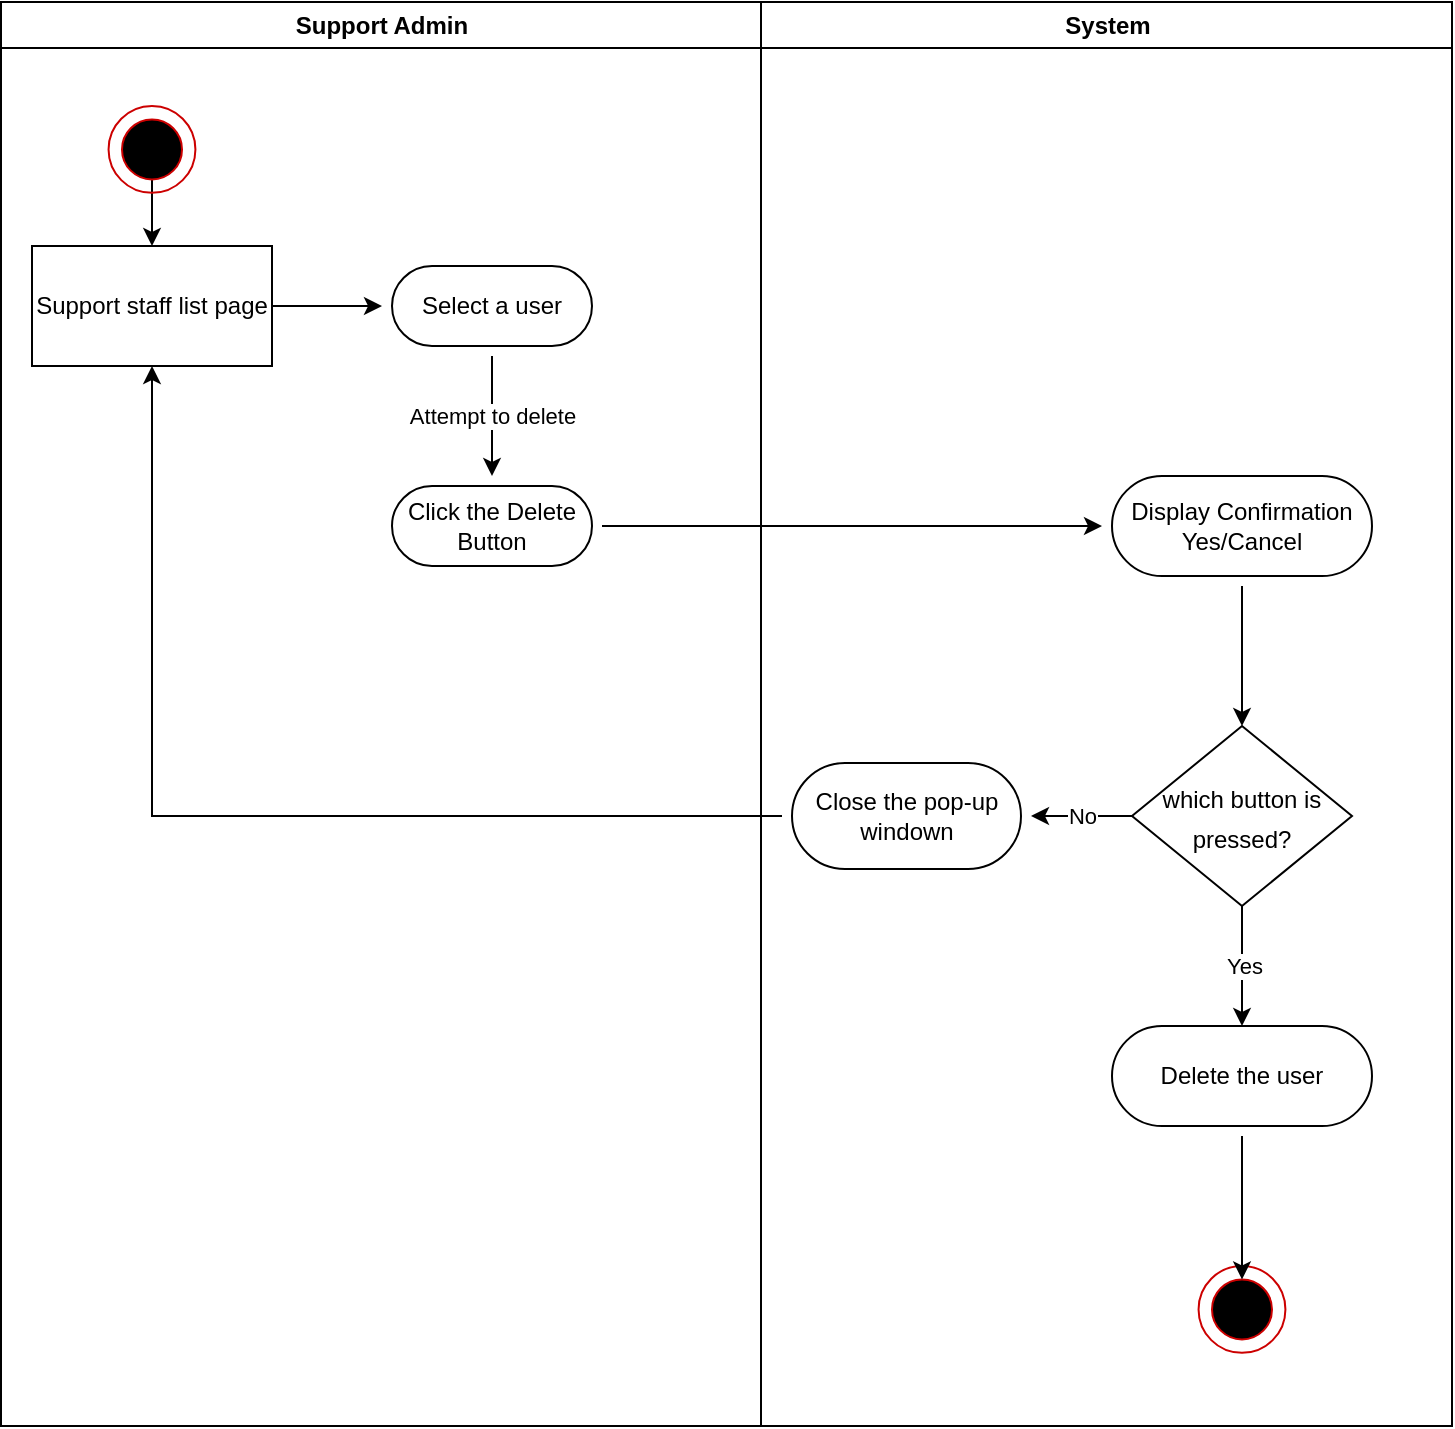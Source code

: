 <mxfile version="20.2.3" type="device"><diagram id="DNuttInXbbAdlllfynTj" name="Delete a staff account"><mxGraphModel dx="1303" dy="885" grid="1" gridSize="10" guides="1" tooltips="1" connect="1" arrows="1" fold="1" page="1" pageScale="1" pageWidth="2336" pageHeight="1654" math="0" shadow="0"><root><mxCell id="0"/><mxCell id="1" parent="0"/><mxCell id="d5Sp9v5Ss5wkGwdZF9CA-27" value="Support Admin " style="swimlane;whiteSpace=wrap;movable=0;" vertex="1" parent="1"><mxGeometry x="184.5" y="138" width="380" height="712" as="geometry"/></mxCell><mxCell id="d5Sp9v5Ss5wkGwdZF9CA-60" value="" style="edgeStyle=orthogonalEdgeStyle;rounded=0;orthogonalLoop=1;jettySize=auto;html=1;" edge="1" parent="d5Sp9v5Ss5wkGwdZF9CA-27" source="d5Sp9v5Ss5wkGwdZF9CA-53" target="d5Sp9v5Ss5wkGwdZF9CA-59"><mxGeometry relative="1" as="geometry"/></mxCell><mxCell id="d5Sp9v5Ss5wkGwdZF9CA-53" value="Support staff list page" style="rounded=0;whiteSpace=wrap;html=1;" vertex="1" parent="d5Sp9v5Ss5wkGwdZF9CA-27"><mxGeometry x="15.5" y="122" width="120" height="60" as="geometry"/></mxCell><mxCell id="d5Sp9v5Ss5wkGwdZF9CA-54" value="" style="edgeStyle=orthogonalEdgeStyle;rounded=0;orthogonalLoop=1;jettySize=auto;html=1;" edge="1" parent="d5Sp9v5Ss5wkGwdZF9CA-27" source="d5Sp9v5Ss5wkGwdZF9CA-57" target="d5Sp9v5Ss5wkGwdZF9CA-53"><mxGeometry relative="1" as="geometry"/></mxCell><mxCell id="d5Sp9v5Ss5wkGwdZF9CA-55" value="" style="group" vertex="1" connectable="0" parent="d5Sp9v5Ss5wkGwdZF9CA-27"><mxGeometry x="53.78" y="52" width="43.43" height="43.43" as="geometry"/></mxCell><mxCell id="d5Sp9v5Ss5wkGwdZF9CA-56" value="" style="ellipse;whiteSpace=wrap;html=1;aspect=fixed;fillColor=none;strokeColor=#CC0000;" vertex="1" parent="d5Sp9v5Ss5wkGwdZF9CA-55"><mxGeometry width="43.43" height="43.43" as="geometry"/></mxCell><mxCell id="d5Sp9v5Ss5wkGwdZF9CA-57" value="" style="ellipse;whiteSpace=wrap;html=1;aspect=fixed;fillColor=#000000;strokeColor=#CC0000;" vertex="1" parent="d5Sp9v5Ss5wkGwdZF9CA-55"><mxGeometry x="6.72" y="6.71" width="30" height="30" as="geometry"/></mxCell><mxCell id="d5Sp9v5Ss5wkGwdZF9CA-62" value="Attempt to delete" style="edgeStyle=orthogonalEdgeStyle;rounded=0;orthogonalLoop=1;jettySize=auto;html=1;" edge="1" parent="d5Sp9v5Ss5wkGwdZF9CA-27" source="d5Sp9v5Ss5wkGwdZF9CA-59" target="d5Sp9v5Ss5wkGwdZF9CA-61"><mxGeometry relative="1" as="geometry"/></mxCell><mxCell id="d5Sp9v5Ss5wkGwdZF9CA-59" value="Select a user" style="rounded=1;whiteSpace=wrap;html=1;perimeterSpacing=5;arcSize=50;" vertex="1" parent="d5Sp9v5Ss5wkGwdZF9CA-27"><mxGeometry x="195.5" y="132" width="100" height="40" as="geometry"/></mxCell><mxCell id="d5Sp9v5Ss5wkGwdZF9CA-61" value="Click the Delete Button" style="rounded=1;whiteSpace=wrap;html=1;perimeterSpacing=5;arcSize=50;" vertex="1" parent="d5Sp9v5Ss5wkGwdZF9CA-27"><mxGeometry x="195.5" y="242" width="100" height="40" as="geometry"/></mxCell><mxCell id="d5Sp9v5Ss5wkGwdZF9CA-39" value="System" style="swimlane;whiteSpace=wrap;movable=0;" vertex="1" parent="1"><mxGeometry x="564.5" y="138" width="345.5" height="712" as="geometry"/></mxCell><mxCell id="d5Sp9v5Ss5wkGwdZF9CA-67" value="" style="edgeStyle=orthogonalEdgeStyle;rounded=0;orthogonalLoop=1;jettySize=auto;html=1;" edge="1" parent="d5Sp9v5Ss5wkGwdZF9CA-39" source="d5Sp9v5Ss5wkGwdZF9CA-63" target="d5Sp9v5Ss5wkGwdZF9CA-66"><mxGeometry relative="1" as="geometry"/></mxCell><mxCell id="d5Sp9v5Ss5wkGwdZF9CA-63" value="Display Confirmation Yes/Cancel" style="rounded=1;whiteSpace=wrap;html=1;perimeterSpacing=5;arcSize=50;" vertex="1" parent="d5Sp9v5Ss5wkGwdZF9CA-39"><mxGeometry x="175.5" y="237" width="130" height="50" as="geometry"/></mxCell><mxCell id="d5Sp9v5Ss5wkGwdZF9CA-71" value="Yes" style="edgeStyle=orthogonalEdgeStyle;rounded=0;orthogonalLoop=1;jettySize=auto;html=1;" edge="1" parent="d5Sp9v5Ss5wkGwdZF9CA-39" source="d5Sp9v5Ss5wkGwdZF9CA-66"><mxGeometry relative="1" as="geometry"><mxPoint x="240.5" y="512" as="targetPoint"/></mxGeometry></mxCell><mxCell id="d5Sp9v5Ss5wkGwdZF9CA-74" value="No" style="edgeStyle=orthogonalEdgeStyle;rounded=0;orthogonalLoop=1;jettySize=auto;html=1;" edge="1" parent="d5Sp9v5Ss5wkGwdZF9CA-39" source="d5Sp9v5Ss5wkGwdZF9CA-66" target="d5Sp9v5Ss5wkGwdZF9CA-73"><mxGeometry relative="1" as="geometry"/></mxCell><mxCell id="d5Sp9v5Ss5wkGwdZF9CA-66" value="&lt;span style=&quot;font-size: 12px;&quot;&gt;which button is pressed?&lt;/span&gt;" style="rhombus;whiteSpace=wrap;html=1;fontSize=16;strokeColor=default;fillColor=default;" vertex="1" parent="d5Sp9v5Ss5wkGwdZF9CA-39"><mxGeometry x="185.5" y="362.0" width="110" height="90" as="geometry"/></mxCell><mxCell id="d5Sp9v5Ss5wkGwdZF9CA-73" value="Close the pop-up windown" style="rounded=1;whiteSpace=wrap;html=1;perimeterSpacing=5;arcSize=50;" vertex="1" parent="d5Sp9v5Ss5wkGwdZF9CA-39"><mxGeometry x="15.5" y="380.5" width="114.5" height="53" as="geometry"/></mxCell><mxCell id="d5Sp9v5Ss5wkGwdZF9CA-79" value="" style="group" vertex="1" connectable="0" parent="d5Sp9v5Ss5wkGwdZF9CA-39"><mxGeometry x="218.78" y="632" width="43.43" height="43.43" as="geometry"/></mxCell><mxCell id="d5Sp9v5Ss5wkGwdZF9CA-80" value="" style="ellipse;whiteSpace=wrap;html=1;aspect=fixed;fillColor=none;strokeColor=#CC0000;" vertex="1" parent="d5Sp9v5Ss5wkGwdZF9CA-79"><mxGeometry width="43.43" height="43.43" as="geometry"/></mxCell><mxCell id="d5Sp9v5Ss5wkGwdZF9CA-81" value="" style="ellipse;whiteSpace=wrap;html=1;aspect=fixed;fillColor=#000000;strokeColor=#CC0000;" vertex="1" parent="d5Sp9v5Ss5wkGwdZF9CA-79"><mxGeometry x="6.72" y="6.71" width="30" height="30" as="geometry"/></mxCell><mxCell id="d5Sp9v5Ss5wkGwdZF9CA-85" value="" style="edgeStyle=orthogonalEdgeStyle;rounded=0;orthogonalLoop=1;jettySize=auto;html=1;" edge="1" parent="d5Sp9v5Ss5wkGwdZF9CA-39" source="d5Sp9v5Ss5wkGwdZF9CA-84" target="d5Sp9v5Ss5wkGwdZF9CA-81"><mxGeometry relative="1" as="geometry"/></mxCell><mxCell id="d5Sp9v5Ss5wkGwdZF9CA-84" value="Delete the user" style="rounded=1;whiteSpace=wrap;html=1;perimeterSpacing=5;arcSize=50;" vertex="1" parent="d5Sp9v5Ss5wkGwdZF9CA-39"><mxGeometry x="175.5" y="512" width="130" height="50" as="geometry"/></mxCell><mxCell id="d5Sp9v5Ss5wkGwdZF9CA-65" style="edgeStyle=orthogonalEdgeStyle;rounded=0;orthogonalLoop=1;jettySize=auto;html=1;" edge="1" parent="1" source="d5Sp9v5Ss5wkGwdZF9CA-61" target="d5Sp9v5Ss5wkGwdZF9CA-63"><mxGeometry relative="1" as="geometry"/></mxCell><mxCell id="d5Sp9v5Ss5wkGwdZF9CA-78" style="edgeStyle=orthogonalEdgeStyle;rounded=0;orthogonalLoop=1;jettySize=auto;html=1;entryX=0.5;entryY=1;entryDx=0;entryDy=0;" edge="1" parent="1" source="d5Sp9v5Ss5wkGwdZF9CA-73" target="d5Sp9v5Ss5wkGwdZF9CA-53"><mxGeometry relative="1" as="geometry"/></mxCell></root></mxGraphModel></diagram></mxfile>